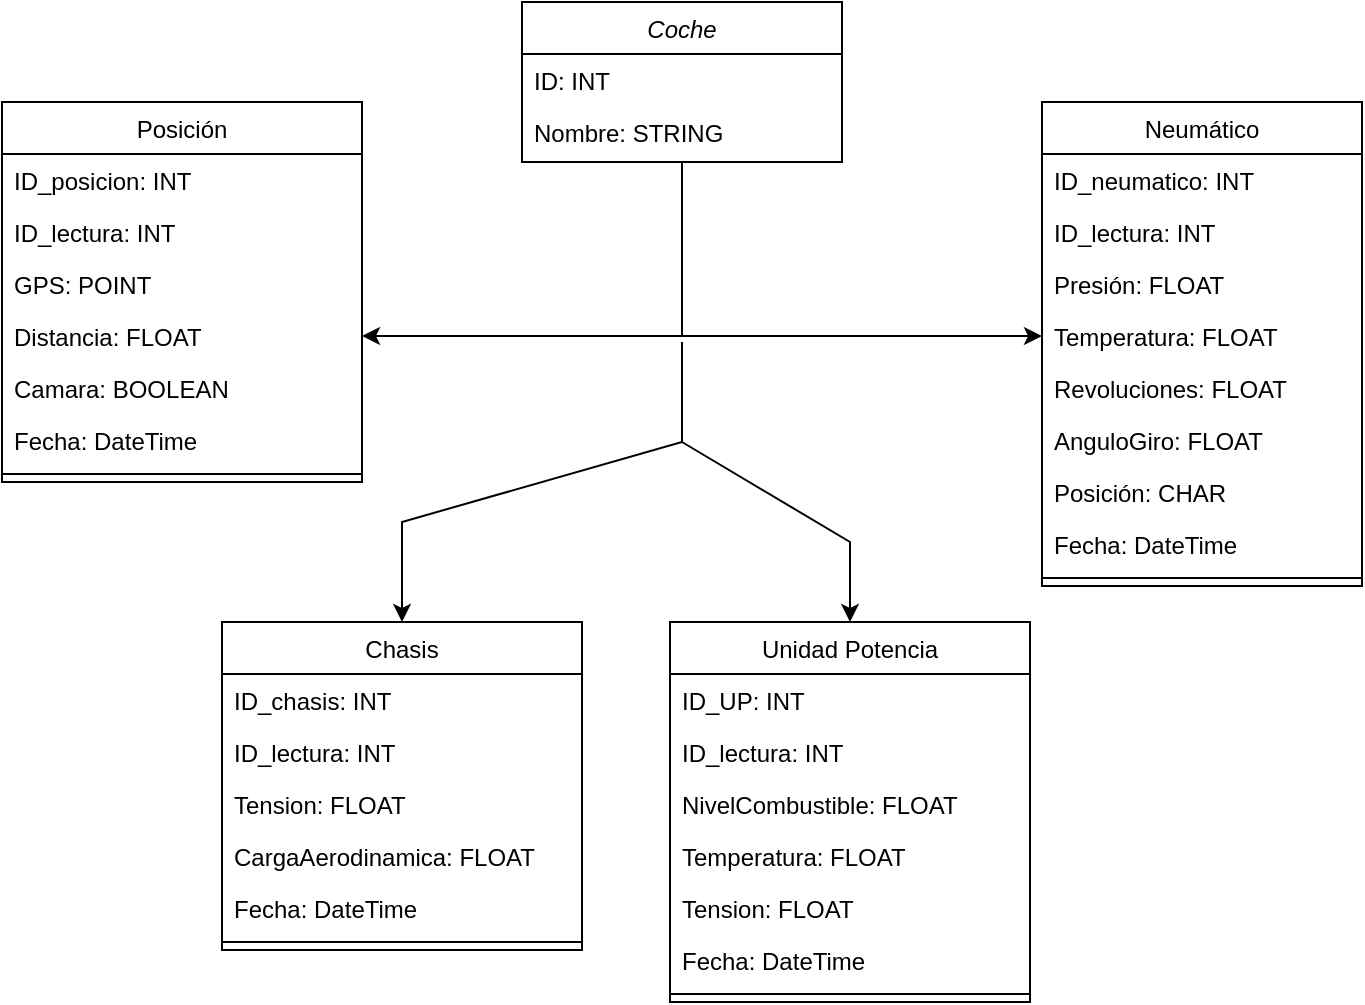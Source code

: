 <mxfile version="18.0.5" type="google"><diagram id="C5RBs43oDa-KdzZeNtuy" name="Page-1"><mxGraphModel grid="1" page="1" gridSize="10" guides="1" tooltips="1" connect="1" arrows="1" fold="1" pageScale="1" pageWidth="827" pageHeight="1169" math="0" shadow="0"><root><mxCell id="WIyWlLk6GJQsqaUBKTNV-0"/><mxCell id="WIyWlLk6GJQsqaUBKTNV-1" parent="WIyWlLk6GJQsqaUBKTNV-0"/><mxCell id="zkfFHV4jXpPFQw0GAbJ--0" value="Coche" style="swimlane;fontStyle=2;align=center;verticalAlign=top;childLayout=stackLayout;horizontal=1;startSize=26;horizontalStack=0;resizeParent=1;resizeLast=0;collapsible=1;marginBottom=0;rounded=0;shadow=0;strokeWidth=1;" vertex="1" parent="WIyWlLk6GJQsqaUBKTNV-1"><mxGeometry x="340" y="150" width="160" height="80" as="geometry"><mxRectangle x="230" y="140" width="160" height="26" as="alternateBounds"/></mxGeometry></mxCell><mxCell id="zkfFHV4jXpPFQw0GAbJ--1" value="ID: INT" style="text;align=left;verticalAlign=top;spacingLeft=4;spacingRight=4;overflow=hidden;rotatable=0;points=[[0,0.5],[1,0.5]];portConstraint=eastwest;" vertex="1" parent="zkfFHV4jXpPFQw0GAbJ--0"><mxGeometry y="26" width="160" height="26" as="geometry"/></mxCell><mxCell id="zkfFHV4jXpPFQw0GAbJ--2" value="Nombre: STRING" style="text;align=left;verticalAlign=top;spacingLeft=4;spacingRight=4;overflow=hidden;rotatable=0;points=[[0,0.5],[1,0.5]];portConstraint=eastwest;rounded=0;shadow=0;html=0;" vertex="1" parent="zkfFHV4jXpPFQw0GAbJ--0"><mxGeometry y="52" width="160" height="26" as="geometry"/></mxCell><mxCell id="zkfFHV4jXpPFQw0GAbJ--13" value="Neumático" style="swimlane;fontStyle=0;align=center;verticalAlign=top;childLayout=stackLayout;horizontal=1;startSize=26;horizontalStack=0;resizeParent=1;resizeLast=0;collapsible=1;marginBottom=0;rounded=0;shadow=0;strokeWidth=1;" vertex="1" parent="WIyWlLk6GJQsqaUBKTNV-1"><mxGeometry x="600" y="200" width="160" height="242" as="geometry"><mxRectangle x="340" y="380" width="170" height="26" as="alternateBounds"/></mxGeometry></mxCell><mxCell id="zkfFHV4jXpPFQw0GAbJ--14" value="ID_neumatico: INT&#xa;" style="text;align=left;verticalAlign=top;spacingLeft=4;spacingRight=4;overflow=hidden;rotatable=0;points=[[0,0.5],[1,0.5]];portConstraint=eastwest;" vertex="1" parent="zkfFHV4jXpPFQw0GAbJ--13"><mxGeometry y="26" width="160" height="26" as="geometry"/></mxCell><mxCell id="NelV_A94oVZPkNW5hp4j-36" value="ID_lectura: INT" style="text;align=left;verticalAlign=top;spacingLeft=4;spacingRight=4;overflow=hidden;rotatable=0;points=[[0,0.5],[1,0.5]];portConstraint=eastwest;rounded=0;shadow=0;html=0;" vertex="1" parent="zkfFHV4jXpPFQw0GAbJ--13"><mxGeometry y="52" width="160" height="26" as="geometry"/></mxCell><mxCell id="NelV_A94oVZPkNW5hp4j-2" value="Presión: FLOAT" style="text;align=left;verticalAlign=top;spacingLeft=4;spacingRight=4;overflow=hidden;rotatable=0;points=[[0,0.5],[1,0.5]];portConstraint=eastwest;" vertex="1" parent="zkfFHV4jXpPFQw0GAbJ--13"><mxGeometry y="78" width="160" height="26" as="geometry"/></mxCell><mxCell id="NelV_A94oVZPkNW5hp4j-3" value="Temperatura: FLOAT" style="text;align=left;verticalAlign=top;spacingLeft=4;spacingRight=4;overflow=hidden;rotatable=0;points=[[0,0.5],[1,0.5]];portConstraint=eastwest;" vertex="1" parent="zkfFHV4jXpPFQw0GAbJ--13"><mxGeometry y="104" width="160" height="26" as="geometry"/></mxCell><mxCell id="NelV_A94oVZPkNW5hp4j-4" value="Revoluciones: FLOAT" style="text;align=left;verticalAlign=top;spacingLeft=4;spacingRight=4;overflow=hidden;rotatable=0;points=[[0,0.5],[1,0.5]];portConstraint=eastwest;" vertex="1" parent="zkfFHV4jXpPFQw0GAbJ--13"><mxGeometry y="130" width="160" height="26" as="geometry"/></mxCell><mxCell id="NelV_A94oVZPkNW5hp4j-5" value="AnguloGiro: FLOAT" style="text;align=left;verticalAlign=top;spacingLeft=4;spacingRight=4;overflow=hidden;rotatable=0;points=[[0,0.5],[1,0.5]];portConstraint=eastwest;" vertex="1" parent="zkfFHV4jXpPFQw0GAbJ--13"><mxGeometry y="156" width="160" height="26" as="geometry"/></mxCell><mxCell id="lgQntnDTAsr4ORb-N6Wj-0" value="Posición: CHAR" style="text;align=left;verticalAlign=top;spacingLeft=4;spacingRight=4;overflow=hidden;rotatable=0;points=[[0,0.5],[1,0.5]];portConstraint=eastwest;" vertex="1" parent="zkfFHV4jXpPFQw0GAbJ--13"><mxGeometry y="182" width="160" height="26" as="geometry"/></mxCell><mxCell id="lgQntnDTAsr4ORb-N6Wj-2" value="Fecha: DateTime" style="text;align=left;verticalAlign=top;spacingLeft=4;spacingRight=4;overflow=hidden;rotatable=0;points=[[0,0.5],[1,0.5]];portConstraint=eastwest;rounded=0;shadow=0;html=0;" vertex="1" parent="zkfFHV4jXpPFQw0GAbJ--13"><mxGeometry y="208" width="160" height="26" as="geometry"/></mxCell><mxCell id="zkfFHV4jXpPFQw0GAbJ--15" value="" style="line;html=1;strokeWidth=1;align=left;verticalAlign=middle;spacingTop=-1;spacingLeft=3;spacingRight=3;rotatable=0;labelPosition=right;points=[];portConstraint=eastwest;" vertex="1" parent="zkfFHV4jXpPFQw0GAbJ--13"><mxGeometry y="234" width="160" height="8" as="geometry"/></mxCell><mxCell id="NelV_A94oVZPkNW5hp4j-6" value="Unidad Potencia" style="swimlane;fontStyle=0;align=center;verticalAlign=top;childLayout=stackLayout;horizontal=1;startSize=26;horizontalStack=0;resizeParent=1;resizeLast=0;collapsible=1;marginBottom=0;rounded=0;shadow=0;strokeWidth=1;" vertex="1" parent="WIyWlLk6GJQsqaUBKTNV-1"><mxGeometry x="414" y="460" width="180" height="190" as="geometry"><mxRectangle x="340" y="380" width="170" height="26" as="alternateBounds"/></mxGeometry></mxCell><mxCell id="NelV_A94oVZPkNW5hp4j-7" value="ID_UP: INT&#xa;" style="text;align=left;verticalAlign=top;spacingLeft=4;spacingRight=4;overflow=hidden;rotatable=0;points=[[0,0.5],[1,0.5]];portConstraint=eastwest;" vertex="1" parent="NelV_A94oVZPkNW5hp4j-6"><mxGeometry y="26" width="180" height="26" as="geometry"/></mxCell><mxCell id="NelV_A94oVZPkNW5hp4j-37" value="ID_lectura: INT" style="text;align=left;verticalAlign=top;spacingLeft=4;spacingRight=4;overflow=hidden;rotatable=0;points=[[0,0.5],[1,0.5]];portConstraint=eastwest;rounded=0;shadow=0;html=0;" vertex="1" parent="NelV_A94oVZPkNW5hp4j-6"><mxGeometry y="52" width="180" height="26" as="geometry"/></mxCell><mxCell id="NelV_A94oVZPkNW5hp4j-9" value="NivelCombustible: FLOAT" style="text;align=left;verticalAlign=top;spacingLeft=4;spacingRight=4;overflow=hidden;rotatable=0;points=[[0,0.5],[1,0.5]];portConstraint=eastwest;" vertex="1" parent="NelV_A94oVZPkNW5hp4j-6"><mxGeometry y="78" width="180" height="26" as="geometry"/></mxCell><mxCell id="NelV_A94oVZPkNW5hp4j-10" value="Temperatura: FLOAT" style="text;align=left;verticalAlign=top;spacingLeft=4;spacingRight=4;overflow=hidden;rotatable=0;points=[[0,0.5],[1,0.5]];portConstraint=eastwest;" vertex="1" parent="NelV_A94oVZPkNW5hp4j-6"><mxGeometry y="104" width="180" height="26" as="geometry"/></mxCell><mxCell id="NelV_A94oVZPkNW5hp4j-11" value="Tension: FLOAT" style="text;align=left;verticalAlign=top;spacingLeft=4;spacingRight=4;overflow=hidden;rotatable=0;points=[[0,0.5],[1,0.5]];portConstraint=eastwest;" vertex="1" parent="NelV_A94oVZPkNW5hp4j-6"><mxGeometry y="130" width="180" height="26" as="geometry"/></mxCell><mxCell id="lgQntnDTAsr4ORb-N6Wj-3" value="Fecha: DateTime" style="text;align=left;verticalAlign=top;spacingLeft=4;spacingRight=4;overflow=hidden;rotatable=0;points=[[0,0.5],[1,0.5]];portConstraint=eastwest;rounded=0;shadow=0;html=0;" vertex="1" parent="NelV_A94oVZPkNW5hp4j-6"><mxGeometry y="156" width="180" height="26" as="geometry"/></mxCell><mxCell id="NelV_A94oVZPkNW5hp4j-13" value="" style="line;html=1;strokeWidth=1;align=left;verticalAlign=middle;spacingTop=-1;spacingLeft=3;spacingRight=3;rotatable=0;labelPosition=right;points=[];portConstraint=eastwest;" vertex="1" parent="NelV_A94oVZPkNW5hp4j-6"><mxGeometry y="182" width="180" height="8" as="geometry"/></mxCell><mxCell id="NelV_A94oVZPkNW5hp4j-15" value="Chasis" style="swimlane;fontStyle=0;align=center;verticalAlign=top;childLayout=stackLayout;horizontal=1;startSize=26;horizontalStack=0;resizeParent=1;resizeLast=0;collapsible=1;marginBottom=0;rounded=0;shadow=0;strokeWidth=1;" vertex="1" parent="WIyWlLk6GJQsqaUBKTNV-1"><mxGeometry x="190" y="460" width="180" height="164" as="geometry"><mxRectangle x="340" y="380" width="170" height="26" as="alternateBounds"/></mxGeometry></mxCell><mxCell id="NelV_A94oVZPkNW5hp4j-16" value="ID_chasis: INT&#xa;" style="text;align=left;verticalAlign=top;spacingLeft=4;spacingRight=4;overflow=hidden;rotatable=0;points=[[0,0.5],[1,0.5]];portConstraint=eastwest;" vertex="1" parent="NelV_A94oVZPkNW5hp4j-15"><mxGeometry y="26" width="180" height="26" as="geometry"/></mxCell><mxCell id="NelV_A94oVZPkNW5hp4j-38" value="ID_lectura: INT" style="text;align=left;verticalAlign=top;spacingLeft=4;spacingRight=4;overflow=hidden;rotatable=0;points=[[0,0.5],[1,0.5]];portConstraint=eastwest;rounded=0;shadow=0;html=0;" vertex="1" parent="NelV_A94oVZPkNW5hp4j-15"><mxGeometry y="52" width="180" height="26" as="geometry"/></mxCell><mxCell id="NelV_A94oVZPkNW5hp4j-19" value="Tension: FLOAT" style="text;align=left;verticalAlign=top;spacingLeft=4;spacingRight=4;overflow=hidden;rotatable=0;points=[[0,0.5],[1,0.5]];portConstraint=eastwest;" vertex="1" parent="NelV_A94oVZPkNW5hp4j-15"><mxGeometry y="78" width="180" height="26" as="geometry"/></mxCell><mxCell id="NelV_A94oVZPkNW5hp4j-20" value="CargaAerodinamica: FLOAT" style="text;align=left;verticalAlign=top;spacingLeft=4;spacingRight=4;overflow=hidden;rotatable=0;points=[[0,0.5],[1,0.5]];portConstraint=eastwest;" vertex="1" parent="NelV_A94oVZPkNW5hp4j-15"><mxGeometry y="104" width="180" height="26" as="geometry"/></mxCell><mxCell id="lgQntnDTAsr4ORb-N6Wj-4" value="Fecha: DateTime" style="text;align=left;verticalAlign=top;spacingLeft=4;spacingRight=4;overflow=hidden;rotatable=0;points=[[0,0.5],[1,0.5]];portConstraint=eastwest;rounded=0;shadow=0;html=0;" vertex="1" parent="NelV_A94oVZPkNW5hp4j-15"><mxGeometry y="130" width="180" height="26" as="geometry"/></mxCell><mxCell id="NelV_A94oVZPkNW5hp4j-22" value="" style="line;html=1;strokeWidth=1;align=left;verticalAlign=middle;spacingTop=-1;spacingLeft=3;spacingRight=3;rotatable=0;labelPosition=right;points=[];portConstraint=eastwest;" vertex="1" parent="NelV_A94oVZPkNW5hp4j-15"><mxGeometry y="156" width="180" height="8" as="geometry"/></mxCell><mxCell id="NelV_A94oVZPkNW5hp4j-23" value="Posición" style="swimlane;fontStyle=0;align=center;verticalAlign=top;childLayout=stackLayout;horizontal=1;startSize=26;horizontalStack=0;resizeParent=1;resizeLast=0;collapsible=1;marginBottom=0;rounded=0;shadow=0;strokeWidth=1;" vertex="1" parent="WIyWlLk6GJQsqaUBKTNV-1"><mxGeometry x="80" y="200" width="180" height="190" as="geometry"><mxRectangle x="340" y="380" width="170" height="26" as="alternateBounds"/></mxGeometry></mxCell><mxCell id="NelV_A94oVZPkNW5hp4j-24" value="ID_posicion: INT&#xa;" style="text;align=left;verticalAlign=top;spacingLeft=4;spacingRight=4;overflow=hidden;rotatable=0;points=[[0,0.5],[1,0.5]];portConstraint=eastwest;" vertex="1" parent="NelV_A94oVZPkNW5hp4j-23"><mxGeometry y="26" width="180" height="26" as="geometry"/></mxCell><mxCell id="NelV_A94oVZPkNW5hp4j-39" value="ID_lectura: INT" style="text;align=left;verticalAlign=top;spacingLeft=4;spacingRight=4;overflow=hidden;rotatable=0;points=[[0,0.5],[1,0.5]];portConstraint=eastwest;rounded=0;shadow=0;html=0;" vertex="1" parent="NelV_A94oVZPkNW5hp4j-23"><mxGeometry y="52" width="180" height="26" as="geometry"/></mxCell><mxCell id="NelV_A94oVZPkNW5hp4j-26" value="GPS: POINT" style="text;align=left;verticalAlign=top;spacingLeft=4;spacingRight=4;overflow=hidden;rotatable=0;points=[[0,0.5],[1,0.5]];portConstraint=eastwest;" vertex="1" parent="NelV_A94oVZPkNW5hp4j-23"><mxGeometry y="78" width="180" height="26" as="geometry"/></mxCell><mxCell id="NelV_A94oVZPkNW5hp4j-27" value="Distancia: FLOAT" style="text;align=left;verticalAlign=top;spacingLeft=4;spacingRight=4;overflow=hidden;rotatable=0;points=[[0,0.5],[1,0.5]];portConstraint=eastwest;" vertex="1" parent="NelV_A94oVZPkNW5hp4j-23"><mxGeometry y="104" width="180" height="26" as="geometry"/></mxCell><mxCell id="NelV_A94oVZPkNW5hp4j-18" value="Camara: BOOLEAN" style="text;align=left;verticalAlign=top;spacingLeft=4;spacingRight=4;overflow=hidden;rotatable=0;points=[[0,0.5],[1,0.5]];portConstraint=eastwest;" vertex="1" parent="NelV_A94oVZPkNW5hp4j-23"><mxGeometry y="130" width="180" height="26" as="geometry"/></mxCell><mxCell id="lgQntnDTAsr4ORb-N6Wj-1" value="Fecha: DateTime" style="text;align=left;verticalAlign=top;spacingLeft=4;spacingRight=4;overflow=hidden;rotatable=0;points=[[0,0.5],[1,0.5]];portConstraint=eastwest;rounded=0;shadow=0;html=0;" vertex="1" parent="NelV_A94oVZPkNW5hp4j-23"><mxGeometry y="156" width="180" height="26" as="geometry"/></mxCell><mxCell id="NelV_A94oVZPkNW5hp4j-29" value="" style="line;html=1;strokeWidth=1;align=left;verticalAlign=middle;spacingTop=-1;spacingLeft=3;spacingRight=3;rotatable=0;labelPosition=right;points=[];portConstraint=eastwest;" vertex="1" parent="NelV_A94oVZPkNW5hp4j-23"><mxGeometry y="182" width="180" height="8" as="geometry"/></mxCell><mxCell id="lgQntnDTAsr4ORb-N6Wj-5" value="" style="endArrow=classic;html=1;rounded=0;exitX=0.5;exitY=1;exitDx=0;exitDy=0;entryX=1;entryY=0.5;entryDx=0;entryDy=0;" edge="1" parent="WIyWlLk6GJQsqaUBKTNV-1" source="zkfFHV4jXpPFQw0GAbJ--0" target="NelV_A94oVZPkNW5hp4j-27"><mxGeometry width="50" height="50" relative="1" as="geometry"><mxPoint x="390" y="350" as="sourcePoint"/><mxPoint x="440" y="300" as="targetPoint"/><Array as="points"><mxPoint x="420" y="317"/></Array></mxGeometry></mxCell><mxCell id="lgQntnDTAsr4ORb-N6Wj-6" value="" style="endArrow=classic;html=1;rounded=0;entryX=0;entryY=0.5;entryDx=0;entryDy=0;" edge="1" parent="WIyWlLk6GJQsqaUBKTNV-1" target="NelV_A94oVZPkNW5hp4j-3"><mxGeometry width="50" height="50" relative="1" as="geometry"><mxPoint x="420" y="317" as="sourcePoint"/><mxPoint x="270" y="327" as="targetPoint"/><Array as="points"/></mxGeometry></mxCell><mxCell id="lgQntnDTAsr4ORb-N6Wj-7" value="" style="endArrow=classic;html=1;rounded=0;entryX=0.5;entryY=0;entryDx=0;entryDy=0;" edge="1" parent="WIyWlLk6GJQsqaUBKTNV-1" target="NelV_A94oVZPkNW5hp4j-15"><mxGeometry width="50" height="50" relative="1" as="geometry"><mxPoint x="420" y="320" as="sourcePoint"/><mxPoint x="340" y="400" as="targetPoint"/><Array as="points"><mxPoint x="420" y="370"/><mxPoint x="280" y="410"/></Array></mxGeometry></mxCell><mxCell id="lgQntnDTAsr4ORb-N6Wj-8" value="" style="endArrow=classic;html=1;rounded=0;entryX=0.5;entryY=0;entryDx=0;entryDy=0;" edge="1" parent="WIyWlLk6GJQsqaUBKTNV-1" target="NelV_A94oVZPkNW5hp4j-6"><mxGeometry width="50" height="50" relative="1" as="geometry"><mxPoint x="420" y="370" as="sourcePoint"/><mxPoint x="290" y="470" as="targetPoint"/><Array as="points"><mxPoint x="420" y="370"/><mxPoint x="504" y="420"/></Array></mxGeometry></mxCell></root></mxGraphModel></diagram></mxfile>